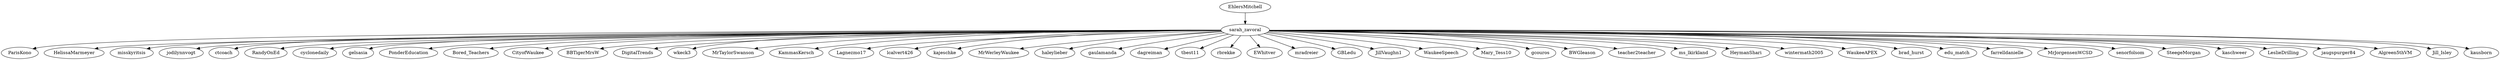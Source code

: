 // graph
digraph {
	EhlersMitchell [label=EhlersMitchell]
	sarah_zavoral [label=sarah_zavoral]
	EhlersMitchell -> sarah_zavoral
	sarah_zavoral [label=sarah_zavoral]
	ParisKono [label=ParisKono]
	sarah_zavoral -> ParisKono
	HelissaMarmeyer [label=HelissaMarmeyer]
	sarah_zavoral -> HelissaMarmeyer
	misskyritsis [label=misskyritsis]
	sarah_zavoral -> misskyritsis
	jodilynnvogt [label=jodilynnvogt]
	sarah_zavoral -> jodilynnvogt
	ctcoach [label=ctcoach]
	sarah_zavoral -> ctcoach
	RandyOnEd [label=RandyOnEd]
	sarah_zavoral -> RandyOnEd
	cyclonedaily [label=cyclonedaily]
	sarah_zavoral -> cyclonedaily
	gelsasia [label=gelsasia]
	sarah_zavoral -> gelsasia
	PonderEducation [label=PonderEducation]
	sarah_zavoral -> PonderEducation
	Bored_Teachers [label=Bored_Teachers]
	sarah_zavoral -> Bored_Teachers
	CityofWaukee [label=CityofWaukee]
	sarah_zavoral -> CityofWaukee
	BBTigerMrsW [label=BBTigerMrsW]
	sarah_zavoral -> BBTigerMrsW
	DigitalTrends [label=DigitalTrends]
	sarah_zavoral -> DigitalTrends
	wkeck3 [label=wkeck3]
	sarah_zavoral -> wkeck3
	MrTaylorSwanson [label=MrTaylorSwanson]
	sarah_zavoral -> MrTaylorSwanson
	KammasKersch [label=KammasKersch]
	sarah_zavoral -> KammasKersch
	Lagnezmo17 [label=Lagnezmo17]
	sarah_zavoral -> Lagnezmo17
	lcalvert426 [label=lcalvert426]
	sarah_zavoral -> lcalvert426
	kajeschke [label=kajeschke]
	sarah_zavoral -> kajeschke
	MrWerleyWaukee [label=MrWerleyWaukee]
	sarah_zavoral -> MrWerleyWaukee
	haleylieber [label=haleylieber]
	sarah_zavoral -> haleylieber
	gaulamanda [label=gaulamanda]
	sarah_zavoral -> gaulamanda
	dagreiman [label=dagreiman]
	sarah_zavoral -> dagreiman
	tbest11 [label=tbest11]
	sarah_zavoral -> tbest11
	rbrekke [label=rbrekke]
	sarah_zavoral -> rbrekke
	EWhitver [label=EWhitver]
	sarah_zavoral -> EWhitver
	mradreier [label=mradreier]
	sarah_zavoral -> mradreier
	GBLedu [label=GBLedu]
	sarah_zavoral -> GBLedu
	JillVaughn1 [label=JillVaughn1]
	sarah_zavoral -> JillVaughn1
	WaukeeSpeech [label=WaukeeSpeech]
	sarah_zavoral -> WaukeeSpeech
	Mary_Tess10 [label=Mary_Tess10]
	sarah_zavoral -> Mary_Tess10
	gcouros [label=gcouros]
	sarah_zavoral -> gcouros
	BWGleason [label=BWGleason]
	sarah_zavoral -> BWGleason
	teacher2teacher [label=teacher2teacher]
	sarah_zavoral -> teacher2teacher
	ms_lkirkland [label=ms_lkirkland]
	sarah_zavoral -> ms_lkirkland
	HeymanShari [label=HeymanShari]
	sarah_zavoral -> HeymanShari
	wintermath2005 [label=wintermath2005]
	sarah_zavoral -> wintermath2005
	WaukeeAPEX [label=WaukeeAPEX]
	sarah_zavoral -> WaukeeAPEX
	brad_hurst [label=brad_hurst]
	sarah_zavoral -> brad_hurst
	edu_match [label=edu_match]
	sarah_zavoral -> edu_match
	farrelldanielle [label=farrelldanielle]
	sarah_zavoral -> farrelldanielle
	MrJorgensenWCSD [label=MrJorgensenWCSD]
	sarah_zavoral -> MrJorgensenWCSD
	senorfolsom [label=senorfolsom]
	sarah_zavoral -> senorfolsom
	SteegeMorgan [label=SteegeMorgan]
	sarah_zavoral -> SteegeMorgan
	kaschweer [label=kaschweer]
	sarah_zavoral -> kaschweer
	LeslieDrilling [label=LeslieDrilling]
	sarah_zavoral -> LeslieDrilling
	jaugspurger84 [label=jaugspurger84]
	sarah_zavoral -> jaugspurger84
	Algreen5thVM [label=Algreen5thVM]
	sarah_zavoral -> Algreen5thVM
	Jill_Isley [label=Jill_Isley]
	sarah_zavoral -> Jill_Isley
	kausborn [label=kausborn]
	sarah_zavoral -> kausborn
}
